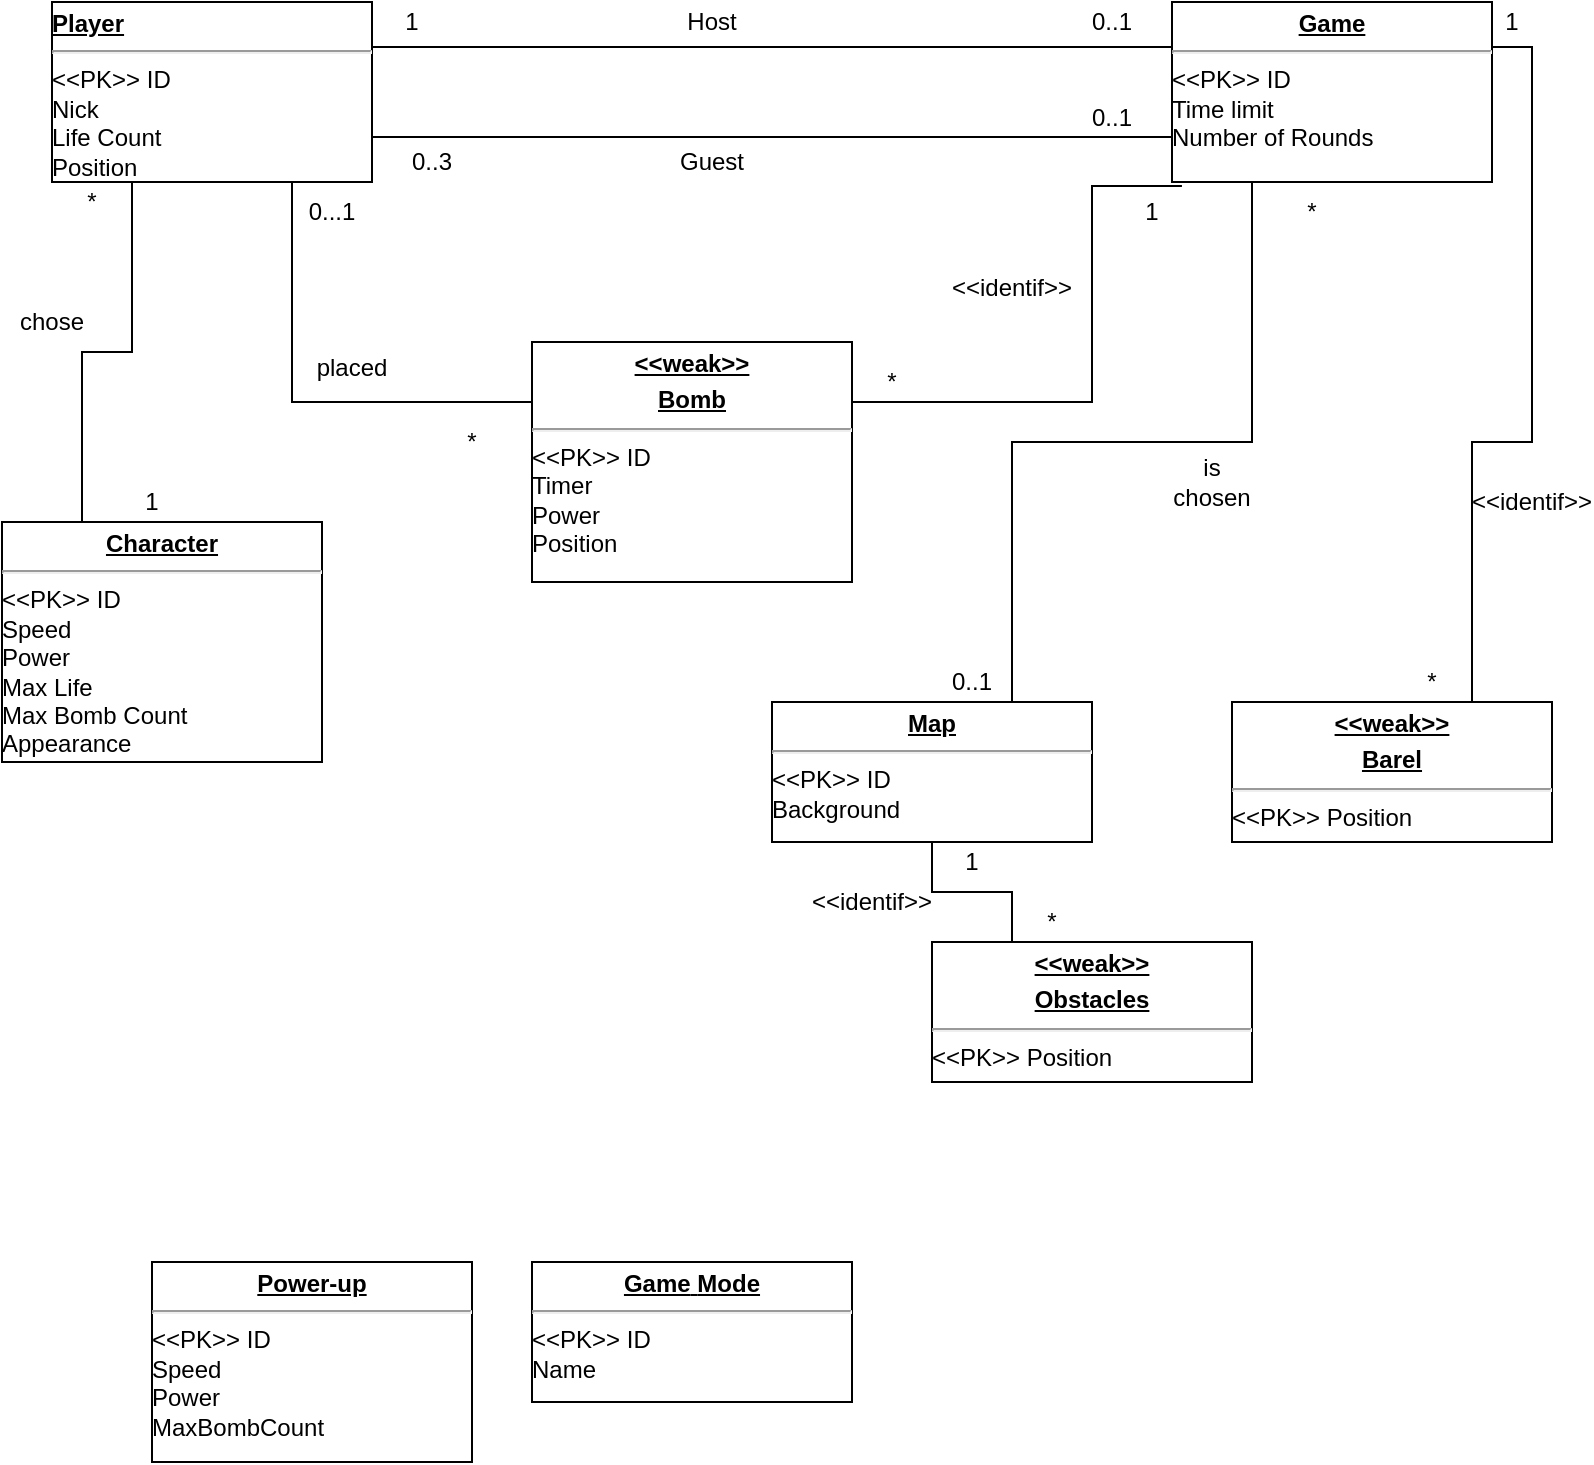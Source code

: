 <mxfile version="12.1.3" type="google" pages="2"><diagram name="Page-1" id="c4acf3e9-155e-7222-9cf6-157b1a14988f"><mxGraphModel dx="1102" dy="573" grid="1" gridSize="10" guides="1" tooltips="1" connect="1" arrows="1" fold="1" page="1" pageScale="1" pageWidth="850" pageHeight="1100" background="#ffffff" math="0" shadow="0"><root><mxCell id="0"/><mxCell id="1" parent="0"/><mxCell id="8VZVe6SUgMV_OjzlOPlY-38" style="edgeStyle=orthogonalEdgeStyle;rounded=0;orthogonalLoop=1;jettySize=auto;html=1;exitX=0.75;exitY=1;exitDx=0;exitDy=0;entryX=0;entryY=0.25;entryDx=0;entryDy=0;endArrow=none;endFill=0;" parent="1" source="8VZVe6SUgMV_OjzlOPlY-1" target="8VZVe6SUgMV_OjzlOPlY-30" edge="1"><mxGeometry relative="1" as="geometry"/></mxCell><mxCell id="8VZVe6SUgMV_OjzlOPlY-1" value="&lt;p style=&quot;margin: 4px 0px 0px ; text-decoration: underline&quot;&gt;&lt;b&gt;Player&lt;/b&gt;&lt;br&gt;&lt;/p&gt;&lt;hr&gt;&lt;div&gt;&amp;lt;&amp;lt;PK&amp;gt;&amp;gt; ID&lt;/div&gt;&lt;div&gt;Nick&lt;br&gt;&lt;/div&gt;&lt;div&gt;Life Count&lt;/div&gt;&lt;div&gt;Position&lt;br&gt;&lt;/div&gt;" style="verticalAlign=top;align=left;overflow=fill;fontSize=12;fontFamily=Helvetica;html=1;" parent="1" vertex="1"><mxGeometry x="40" y="40" width="160" height="90" as="geometry"/></mxCell><mxCell id="8VZVe6SUgMV_OjzlOPlY-2" value="&lt;p style=&quot;margin: 0px ; margin-top: 4px ; text-align: center ; text-decoration: underline&quot;&gt;&lt;b&gt;Game&lt;/b&gt;&lt;br&gt;&lt;/p&gt;&lt;hr&gt;&lt;div&gt;&amp;lt;&amp;lt;PK&amp;gt;&amp;gt; ID&lt;/div&gt;&lt;div&gt;Time limit&lt;/div&gt;&lt;div&gt;Number of Rounds&lt;br&gt;&lt;/div&gt;" style="verticalAlign=top;align=left;overflow=fill;fontSize=12;fontFamily=Helvetica;html=1;" parent="1" vertex="1"><mxGeometry x="600" y="40" width="160" height="90" as="geometry"/></mxCell><mxCell id="8VZVe6SUgMV_OjzlOPlY-5" style="edgeStyle=orthogonalEdgeStyle;rounded=0;orthogonalLoop=1;jettySize=auto;html=1;exitX=1;exitY=0.25;exitDx=0;exitDy=0;entryX=0;entryY=0.25;entryDx=0;entryDy=0;endArrow=none;endFill=0;" parent="1" source="8VZVe6SUgMV_OjzlOPlY-1" target="8VZVe6SUgMV_OjzlOPlY-2" edge="1"><mxGeometry relative="1" as="geometry"><mxPoint x="460" y="205" as="sourcePoint"/></mxGeometry></mxCell><mxCell id="8VZVe6SUgMV_OjzlOPlY-6" style="edgeStyle=orthogonalEdgeStyle;rounded=0;orthogonalLoop=1;jettySize=auto;html=1;exitX=1;exitY=0.75;exitDx=0;exitDy=0;entryX=0;entryY=0.75;entryDx=0;entryDy=0;endArrow=none;endFill=0;" parent="1" source="8VZVe6SUgMV_OjzlOPlY-1" target="8VZVe6SUgMV_OjzlOPlY-2" edge="1"><mxGeometry relative="1" as="geometry"><mxPoint x="460" y="255" as="sourcePoint"/><Array as="points"><mxPoint x="390" y="108"/><mxPoint x="390" y="108"/></Array></mxGeometry></mxCell><mxCell id="8VZVe6SUgMV_OjzlOPlY-11" value="Host" style="text;html=1;strokeColor=none;fillColor=none;align=center;verticalAlign=middle;whiteSpace=wrap;rounded=0;" parent="1" vertex="1"><mxGeometry x="350" y="40" width="40" height="20" as="geometry"/></mxCell><mxCell id="8VZVe6SUgMV_OjzlOPlY-12" value="Guest" style="text;html=1;strokeColor=none;fillColor=none;align=center;verticalAlign=middle;whiteSpace=wrap;rounded=0;" parent="1" vertex="1"><mxGeometry x="350" y="110" width="40" height="20" as="geometry"/></mxCell><mxCell id="8VZVe6SUgMV_OjzlOPlY-16" value="1" style="text;html=1;strokeColor=none;fillColor=none;align=center;verticalAlign=middle;whiteSpace=wrap;rounded=0;" parent="1" vertex="1"><mxGeometry x="200" y="40" width="40" height="20" as="geometry"/></mxCell><mxCell id="8VZVe6SUgMV_OjzlOPlY-17" value="0..3" style="text;html=1;strokeColor=none;fillColor=none;align=center;verticalAlign=middle;whiteSpace=wrap;rounded=0;" parent="1" vertex="1"><mxGeometry x="210" y="110" width="40" height="20" as="geometry"/></mxCell><mxCell id="8VZVe6SUgMV_OjzlOPlY-18" value="&lt;div&gt;0..1&lt;/div&gt;" style="text;html=1;strokeColor=none;fillColor=none;align=center;verticalAlign=middle;whiteSpace=wrap;rounded=0;" parent="1" vertex="1"><mxGeometry x="550" y="40" width="40" height="20" as="geometry"/></mxCell><mxCell id="8VZVe6SUgMV_OjzlOPlY-19" value="0..1" style="text;html=1;strokeColor=none;fillColor=none;align=center;verticalAlign=middle;whiteSpace=wrap;rounded=0;" parent="1" vertex="1"><mxGeometry x="550" y="87.5" width="40" height="20" as="geometry"/></mxCell><mxCell id="8VZVe6SUgMV_OjzlOPlY-20" value="&lt;p style=&quot;margin: 0px ; margin-top: 4px ; text-align: center ; text-decoration: underline&quot;&gt;&lt;b&gt;Game&lt;/b&gt; &lt;b&gt;Mode&lt;/b&gt;&lt;br&gt;&lt;/p&gt;&lt;hr&gt;&lt;div&gt;&amp;lt;&amp;lt;PK&amp;gt;&amp;gt; ID&lt;/div&gt;&lt;div&gt;Name&lt;br&gt;&lt;/div&gt;" style="verticalAlign=top;align=left;overflow=fill;fontSize=12;fontFamily=Helvetica;html=1;" parent="1" vertex="1"><mxGeometry x="280" y="670" width="160" height="70" as="geometry"/></mxCell><mxCell id="8VZVe6SUgMV_OjzlOPlY-22" style="edgeStyle=orthogonalEdgeStyle;rounded=0;orthogonalLoop=1;jettySize=auto;html=1;exitX=0.75;exitY=0;exitDx=0;exitDy=0;entryX=1;entryY=0.25;entryDx=0;entryDy=0;endArrow=none;endFill=0;" parent="1" source="8VZVe6SUgMV_OjzlOPlY-57" target="8VZVe6SUgMV_OjzlOPlY-2" edge="1"><mxGeometry relative="1" as="geometry"><mxPoint x="780" y="220" as="sourcePoint"/></mxGeometry></mxCell><mxCell id="8VZVe6SUgMV_OjzlOPlY-23" value="&amp;lt;&amp;lt;identif&amp;gt;&amp;gt;" style="text;html=1;strokeColor=none;fillColor=none;align=center;verticalAlign=middle;whiteSpace=wrap;rounded=0;" parent="1" vertex="1"><mxGeometry x="760" y="280" width="40" height="20" as="geometry"/></mxCell><mxCell id="8VZVe6SUgMV_OjzlOPlY-24" value="1" style="text;html=1;strokeColor=none;fillColor=none;align=center;verticalAlign=middle;whiteSpace=wrap;rounded=0;" parent="1" vertex="1"><mxGeometry x="750" y="40" width="40" height="20" as="geometry"/></mxCell><mxCell id="8VZVe6SUgMV_OjzlOPlY-25" value="*" style="text;html=1;strokeColor=none;fillColor=none;align=center;verticalAlign=middle;whiteSpace=wrap;rounded=0;" parent="1" vertex="1"><mxGeometry x="710" y="370" width="40" height="20" as="geometry"/></mxCell><mxCell id="8VZVe6SUgMV_OjzlOPlY-34" style="edgeStyle=orthogonalEdgeStyle;rounded=0;orthogonalLoop=1;jettySize=auto;html=1;exitX=1;exitY=0.25;exitDx=0;exitDy=0;entryX=0.031;entryY=1.022;entryDx=0;entryDy=0;entryPerimeter=0;endArrow=none;endFill=0;" parent="1" source="8VZVe6SUgMV_OjzlOPlY-30" target="8VZVe6SUgMV_OjzlOPlY-2" edge="1"><mxGeometry relative="1" as="geometry"><Array as="points"><mxPoint x="560" y="240"/><mxPoint x="560" y="132"/></Array></mxGeometry></mxCell><mxCell id="8VZVe6SUgMV_OjzlOPlY-30" value="&lt;p style=&quot;margin: 0px ; margin-top: 4px ; text-align: center ; text-decoration: underline&quot;&gt;&lt;b&gt;&amp;lt;&amp;lt;weak&amp;gt;&amp;gt;&lt;/b&gt;&lt;/p&gt;&lt;p style=&quot;margin: 0px ; margin-top: 4px ; text-align: center ; text-decoration: underline&quot;&gt;&lt;b&gt;Bomb&lt;/b&gt;&lt;/p&gt;&lt;hr&gt;&lt;div&gt;&amp;lt;&amp;lt;PK&amp;gt;&amp;gt; ID&lt;/div&gt;&lt;div&gt;Timer&lt;/div&gt;&lt;div&gt;Power&lt;/div&gt;&lt;div&gt;Position&lt;br&gt;&lt;/div&gt;" style="verticalAlign=top;align=left;overflow=fill;fontSize=12;fontFamily=Helvetica;html=1;" parent="1" vertex="1"><mxGeometry x="280" y="210" width="160" height="120" as="geometry"/></mxCell><mxCell id="8VZVe6SUgMV_OjzlOPlY-35" value="1" style="text;html=1;strokeColor=none;fillColor=none;align=center;verticalAlign=middle;whiteSpace=wrap;rounded=0;" parent="1" vertex="1"><mxGeometry x="570" y="135" width="40" height="20" as="geometry"/></mxCell><mxCell id="8VZVe6SUgMV_OjzlOPlY-36" value="*" style="text;html=1;strokeColor=none;fillColor=none;align=center;verticalAlign=middle;whiteSpace=wrap;rounded=0;" parent="1" vertex="1"><mxGeometry x="440" y="220" width="40" height="20" as="geometry"/></mxCell><mxCell id="8VZVe6SUgMV_OjzlOPlY-37" value="&amp;lt;&amp;lt;identif&amp;gt;&amp;gt;" style="text;html=1;strokeColor=none;fillColor=none;align=center;verticalAlign=middle;whiteSpace=wrap;rounded=0;" parent="1" vertex="1"><mxGeometry x="500" y="172.5" width="40" height="20" as="geometry"/></mxCell><mxCell id="8VZVe6SUgMV_OjzlOPlY-41" value="placed" style="text;html=1;strokeColor=none;fillColor=none;align=center;verticalAlign=middle;whiteSpace=wrap;rounded=0;" parent="1" vertex="1"><mxGeometry x="170" y="213" width="40" height="20" as="geometry"/></mxCell><mxCell id="8VZVe6SUgMV_OjzlOPlY-42" value="*" style="text;html=1;strokeColor=none;fillColor=none;align=center;verticalAlign=middle;whiteSpace=wrap;rounded=0;" parent="1" vertex="1"><mxGeometry x="230" y="250" width="40" height="20" as="geometry"/></mxCell><mxCell id="8VZVe6SUgMV_OjzlOPlY-43" value="0...1" style="text;html=1;strokeColor=none;fillColor=none;align=center;verticalAlign=middle;whiteSpace=wrap;rounded=0;" parent="1" vertex="1"><mxGeometry x="160" y="135" width="40" height="20" as="geometry"/></mxCell><mxCell id="8VZVe6SUgMV_OjzlOPlY-47" style="edgeStyle=orthogonalEdgeStyle;rounded=0;orthogonalLoop=1;jettySize=auto;html=1;exitX=0.25;exitY=0;exitDx=0;exitDy=0;entryX=0.25;entryY=1;entryDx=0;entryDy=0;endArrow=none;endFill=0;" parent="1" source="8VZVe6SUgMV_OjzlOPlY-45" target="8VZVe6SUgMV_OjzlOPlY-1" edge="1"><mxGeometry relative="1" as="geometry"/></mxCell><mxCell id="8VZVe6SUgMV_OjzlOPlY-45" value="&lt;p style=&quot;margin: 0px ; margin-top: 4px ; text-align: center ; text-decoration: underline&quot;&gt;&lt;b&gt;Character&lt;/b&gt;&lt;br&gt;&lt;/p&gt;&lt;hr&gt;&lt;div&gt;&amp;lt;&amp;lt;PK&amp;gt;&amp;gt; ID&lt;/div&gt;&lt;div&gt;Speed&lt;/div&gt;&lt;div&gt;Power&lt;/div&gt;&lt;div&gt;Max Life&lt;/div&gt;&lt;div&gt;Max Bomb Count&lt;/div&gt;&lt;div&gt;Appearance&lt;br&gt;&lt;/div&gt;" style="verticalAlign=top;align=left;overflow=fill;fontSize=12;fontFamily=Helvetica;html=1;" parent="1" vertex="1"><mxGeometry x="15" y="300" width="160" height="120" as="geometry"/></mxCell><mxCell id="8VZVe6SUgMV_OjzlOPlY-46" value="*" style="text;html=1;strokeColor=none;fillColor=none;align=center;verticalAlign=middle;whiteSpace=wrap;rounded=0;" parent="1" vertex="1"><mxGeometry x="40" y="130" width="40" height="20" as="geometry"/></mxCell><mxCell id="8VZVe6SUgMV_OjzlOPlY-48" value="1" style="text;html=1;strokeColor=none;fillColor=none;align=center;verticalAlign=middle;whiteSpace=wrap;rounded=0;" parent="1" vertex="1"><mxGeometry x="70" y="280" width="40" height="20" as="geometry"/></mxCell><mxCell id="8VZVe6SUgMV_OjzlOPlY-49" value="chose" style="text;html=1;strokeColor=none;fillColor=none;align=center;verticalAlign=middle;whiteSpace=wrap;rounded=0;" parent="1" vertex="1"><mxGeometry x="20" y="190" width="40" height="20" as="geometry"/></mxCell><mxCell id="8VZVe6SUgMV_OjzlOPlY-50" value="&lt;p style=&quot;margin: 0px ; margin-top: 4px ; text-align: center ; text-decoration: underline&quot;&gt;&lt;b&gt;Power-up&lt;/b&gt;&lt;br&gt;&lt;/p&gt;&lt;hr&gt;&lt;div&gt;&amp;lt;&amp;lt;PK&amp;gt;&amp;gt; ID&lt;/div&gt;&lt;div&gt;Speed&lt;/div&gt;&lt;div&gt;Power&lt;/div&gt;&lt;div&gt;MaxBombCount&lt;br&gt;&lt;/div&gt;" style="verticalAlign=top;align=left;overflow=fill;fontSize=12;fontFamily=Helvetica;html=1;" parent="1" vertex="1"><mxGeometry x="90" y="670" width="160" height="100" as="geometry"/></mxCell><mxCell id="8VZVe6SUgMV_OjzlOPlY-58" style="edgeStyle=orthogonalEdgeStyle;rounded=0;orthogonalLoop=1;jettySize=auto;html=1;exitX=0.75;exitY=0;exitDx=0;exitDy=0;entryX=0.25;entryY=1;entryDx=0;entryDy=0;endArrow=none;endFill=0;" parent="1" source="8VZVe6SUgMV_OjzlOPlY-56" target="8VZVe6SUgMV_OjzlOPlY-2" edge="1"><mxGeometry relative="1" as="geometry"><mxPoint x="660" y="255" as="targetPoint"/></mxGeometry></mxCell><mxCell id="8VZVe6SUgMV_OjzlOPlY-56" value="&lt;p style=&quot;margin: 0px ; margin-top: 4px ; text-align: center ; text-decoration: underline&quot;&gt;&lt;b&gt;Map&lt;/b&gt;&lt;br&gt;&lt;/p&gt;&lt;hr&gt;&lt;div&gt;&amp;lt;&amp;lt;PK&amp;gt;&amp;gt; ID&lt;/div&gt;&lt;div&gt;Background&lt;/div&gt;" style="verticalAlign=top;align=left;overflow=fill;fontSize=12;fontFamily=Helvetica;html=1;" parent="1" vertex="1"><mxGeometry x="400" y="390" width="160" height="70" as="geometry"/></mxCell><mxCell id="8VZVe6SUgMV_OjzlOPlY-57" value="&lt;p style=&quot;margin: 0px ; margin-top: 4px ; text-align: center ; text-decoration: underline&quot;&gt;&lt;b&gt;&amp;lt;&amp;lt;weak&amp;gt;&amp;gt;&lt;/b&gt;&lt;/p&gt;&lt;p style=&quot;margin: 0px ; margin-top: 4px ; text-align: center ; text-decoration: underline&quot;&gt;&lt;b&gt;Barel&lt;/b&gt;&lt;br&gt;&lt;/p&gt;&lt;hr&gt;&lt;div&gt;&amp;lt;&amp;lt;PK&amp;gt;&amp;gt; Position&lt;br&gt;&lt;/div&gt;" style="verticalAlign=top;align=left;overflow=fill;fontSize=12;fontFamily=Helvetica;html=1;" parent="1" vertex="1"><mxGeometry x="630" y="390" width="160" height="70" as="geometry"/></mxCell><mxCell id="8VZVe6SUgMV_OjzlOPlY-59" value="0..1" style="text;html=1;strokeColor=none;fillColor=none;align=center;verticalAlign=middle;whiteSpace=wrap;rounded=0;" parent="1" vertex="1"><mxGeometry x="480" y="370" width="40" height="20" as="geometry"/></mxCell><mxCell id="8VZVe6SUgMV_OjzlOPlY-61" value="is chosen" style="text;html=1;strokeColor=none;fillColor=none;align=center;verticalAlign=middle;whiteSpace=wrap;rounded=0;" parent="1" vertex="1"><mxGeometry x="600" y="270" width="40" height="20" as="geometry"/></mxCell><mxCell id="8VZVe6SUgMV_OjzlOPlY-62" value="*" style="text;html=1;strokeColor=none;fillColor=none;align=center;verticalAlign=middle;whiteSpace=wrap;rounded=0;" parent="1" vertex="1"><mxGeometry x="650" y="135" width="40" height="20" as="geometry"/></mxCell><mxCell id="8VZVe6SUgMV_OjzlOPlY-65" style="edgeStyle=orthogonalEdgeStyle;rounded=0;orthogonalLoop=1;jettySize=auto;html=1;exitX=0.25;exitY=0;exitDx=0;exitDy=0;entryX=0.5;entryY=1;entryDx=0;entryDy=0;endArrow=none;endFill=0;" parent="1" source="8VZVe6SUgMV_OjzlOPlY-64" target="8VZVe6SUgMV_OjzlOPlY-56" edge="1"><mxGeometry relative="1" as="geometry"/></mxCell><mxCell id="8VZVe6SUgMV_OjzlOPlY-64" value="&lt;p style=&quot;margin: 0px ; margin-top: 4px ; text-align: center ; text-decoration: underline&quot;&gt;&lt;b&gt;&amp;lt;&amp;lt;weak&amp;gt;&amp;gt;&lt;/b&gt;&lt;/p&gt;&lt;p style=&quot;margin: 0px ; margin-top: 4px ; text-align: center ; text-decoration: underline&quot;&gt;&lt;b&gt;Obstacles&lt;/b&gt;&lt;br&gt;&lt;/p&gt;&lt;hr&gt;&lt;div&gt;&amp;lt;&amp;lt;PK&amp;gt;&amp;gt; Position&lt;br&gt;&lt;/div&gt;" style="verticalAlign=top;align=left;overflow=fill;fontSize=12;fontFamily=Helvetica;html=1;" parent="1" vertex="1"><mxGeometry x="480" y="510" width="160" height="70" as="geometry"/></mxCell><mxCell id="8VZVe6SUgMV_OjzlOPlY-66" value="&lt;div&gt;&amp;lt;&amp;lt;identif&amp;gt;&amp;gt;&lt;/div&gt;" style="text;html=1;strokeColor=none;fillColor=none;align=center;verticalAlign=middle;whiteSpace=wrap;rounded=0;" parent="1" vertex="1"><mxGeometry x="430" y="480" width="40" height="20" as="geometry"/></mxCell><mxCell id="8VZVe6SUgMV_OjzlOPlY-67" value="1" style="text;html=1;strokeColor=none;fillColor=none;align=center;verticalAlign=middle;whiteSpace=wrap;rounded=0;" parent="1" vertex="1"><mxGeometry x="480" y="460" width="40" height="20" as="geometry"/></mxCell><mxCell id="8VZVe6SUgMV_OjzlOPlY-68" value="*" style="text;html=1;strokeColor=none;fillColor=none;align=center;verticalAlign=middle;whiteSpace=wrap;rounded=0;" parent="1" vertex="1"><mxGeometry x="520" y="490" width="40" height="20" as="geometry"/></mxCell></root></mxGraphModel></diagram><diagram id="A7VmpXIA73BmdoiMtC_t" name="Michal-do TZ"><mxGraphModel dx="1342" dy="573" grid="1" gridSize="10" guides="1" tooltips="1" connect="1" arrows="1" fold="1" page="1" pageScale="1" pageWidth="850" pageHeight="1100" math="0" shadow="0"><root><mxCell id="l1_UoE_jFBz8urhhyHro-0"/><mxCell id="l1_UoE_jFBz8urhhyHro-1" parent="l1_UoE_jFBz8urhhyHro-0"/><mxCell id="Lyeikeec0RyK4uX-3_sj-0" style="edgeStyle=orthogonalEdgeStyle;rounded=0;orthogonalLoop=1;jettySize=auto;html=1;exitX=0.75;exitY=1;exitDx=0;exitDy=0;entryX=0;entryY=0.25;entryDx=0;entryDy=0;endArrow=none;endFill=0;" edge="1" parent="l1_UoE_jFBz8urhhyHro-1" source="Lyeikeec0RyK4uX-3_sj-1" target="Lyeikeec0RyK4uX-3_sj-16"><mxGeometry relative="1" as="geometry"/></mxCell><mxCell id="Lyeikeec0RyK4uX-3_sj-1" value="&lt;p style=&quot;margin: 4px 0px 0px ; text-decoration: underline&quot;&gt;&lt;b&gt;Player&lt;/b&gt;&lt;br&gt;&lt;/p&gt;&lt;hr&gt;&lt;div&gt;&amp;lt;&amp;lt;PK&amp;gt;&amp;gt; ID&lt;/div&gt;&lt;div&gt;Nick&lt;br&gt;&lt;/div&gt;&lt;div&gt;Life Count&lt;/div&gt;&lt;div&gt;Position&lt;br&gt;&lt;/div&gt;" style="verticalAlign=top;align=left;overflow=fill;fontSize=12;fontFamily=Helvetica;html=1;" vertex="1" parent="l1_UoE_jFBz8urhhyHro-1"><mxGeometry x="40" y="40" width="160" height="90" as="geometry"/></mxCell><mxCell id="Lyeikeec0RyK4uX-3_sj-2" value="&lt;p style=&quot;margin: 0px ; margin-top: 4px ; text-align: center ; text-decoration: underline&quot;&gt;&lt;b&gt;Game&lt;/b&gt;&lt;br&gt;&lt;/p&gt;&lt;hr&gt;&lt;div&gt;&amp;lt;&amp;lt;PK&amp;gt;&amp;gt; ID&lt;/div&gt;&lt;div&gt;Time limit&lt;/div&gt;&lt;div&gt;Number of Rounds&lt;br&gt;&lt;/div&gt;" style="verticalAlign=top;align=left;overflow=fill;fontSize=12;fontFamily=Helvetica;html=1;" vertex="1" parent="l1_UoE_jFBz8urhhyHro-1"><mxGeometry x="600" y="40" width="160" height="90" as="geometry"/></mxCell><mxCell id="Lyeikeec0RyK4uX-3_sj-3" style="edgeStyle=orthogonalEdgeStyle;rounded=0;orthogonalLoop=1;jettySize=auto;html=1;exitX=1;exitY=0.25;exitDx=0;exitDy=0;entryX=0;entryY=0.25;entryDx=0;entryDy=0;endArrow=none;endFill=0;" edge="1" parent="l1_UoE_jFBz8urhhyHro-1" source="Lyeikeec0RyK4uX-3_sj-1" target="Lyeikeec0RyK4uX-3_sj-2"><mxGeometry relative="1" as="geometry"><mxPoint x="460" y="205" as="sourcePoint"/></mxGeometry></mxCell><mxCell id="Lyeikeec0RyK4uX-3_sj-4" style="edgeStyle=orthogonalEdgeStyle;rounded=0;orthogonalLoop=1;jettySize=auto;html=1;exitX=1;exitY=0.75;exitDx=0;exitDy=0;entryX=0;entryY=0.75;entryDx=0;entryDy=0;endArrow=none;endFill=0;" edge="1" parent="l1_UoE_jFBz8urhhyHro-1" source="Lyeikeec0RyK4uX-3_sj-1" target="Lyeikeec0RyK4uX-3_sj-2"><mxGeometry relative="1" as="geometry"><mxPoint x="460" y="255" as="sourcePoint"/><Array as="points"><mxPoint x="390" y="108"/><mxPoint x="390" y="108"/></Array></mxGeometry></mxCell><mxCell id="Lyeikeec0RyK4uX-3_sj-5" value="Host" style="text;html=1;strokeColor=none;fillColor=none;align=center;verticalAlign=middle;whiteSpace=wrap;rounded=0;" vertex="1" parent="l1_UoE_jFBz8urhhyHro-1"><mxGeometry x="350" y="40" width="40" height="20" as="geometry"/></mxCell><mxCell id="Lyeikeec0RyK4uX-3_sj-6" value="Guest" style="text;html=1;strokeColor=none;fillColor=none;align=center;verticalAlign=middle;whiteSpace=wrap;rounded=0;" vertex="1" parent="l1_UoE_jFBz8urhhyHro-1"><mxGeometry x="350" y="110" width="40" height="20" as="geometry"/></mxCell><mxCell id="Lyeikeec0RyK4uX-3_sj-7" value="1" style="text;html=1;strokeColor=none;fillColor=none;align=center;verticalAlign=middle;whiteSpace=wrap;rounded=0;" vertex="1" parent="l1_UoE_jFBz8urhhyHro-1"><mxGeometry x="200" y="40" width="40" height="20" as="geometry"/></mxCell><mxCell id="Lyeikeec0RyK4uX-3_sj-8" value="0..3" style="text;html=1;strokeColor=none;fillColor=none;align=center;verticalAlign=middle;whiteSpace=wrap;rounded=0;" vertex="1" parent="l1_UoE_jFBz8urhhyHro-1"><mxGeometry x="210" y="110" width="40" height="20" as="geometry"/></mxCell><mxCell id="Lyeikeec0RyK4uX-3_sj-9" value="&lt;div&gt;0..1&lt;/div&gt;" style="text;html=1;strokeColor=none;fillColor=none;align=center;verticalAlign=middle;whiteSpace=wrap;rounded=0;" vertex="1" parent="l1_UoE_jFBz8urhhyHro-1"><mxGeometry x="550" y="40" width="40" height="20" as="geometry"/></mxCell><mxCell id="Lyeikeec0RyK4uX-3_sj-10" value="0..1" style="text;html=1;strokeColor=none;fillColor=none;align=center;verticalAlign=middle;whiteSpace=wrap;rounded=0;" vertex="1" parent="l1_UoE_jFBz8urhhyHro-1"><mxGeometry x="550" y="87.5" width="40" height="20" as="geometry"/></mxCell><mxCell id="Lyeikeec0RyK4uX-3_sj-15" style="edgeStyle=orthogonalEdgeStyle;rounded=0;orthogonalLoop=1;jettySize=auto;html=1;exitX=1;exitY=0.25;exitDx=0;exitDy=0;entryX=0.031;entryY=1.022;entryDx=0;entryDy=0;entryPerimeter=0;endArrow=none;endFill=0;" edge="1" parent="l1_UoE_jFBz8urhhyHro-1" source="Lyeikeec0RyK4uX-3_sj-16" target="Lyeikeec0RyK4uX-3_sj-2"><mxGeometry relative="1" as="geometry"><Array as="points"><mxPoint x="560" y="240"/><mxPoint x="560" y="132"/></Array></mxGeometry></mxCell><mxCell id="Lyeikeec0RyK4uX-3_sj-16" value="&lt;p style=&quot;margin: 0px ; margin-top: 4px ; text-align: center ; text-decoration: underline&quot;&gt;&lt;b&gt;Bomb&lt;/b&gt;&lt;/p&gt;&lt;hr&gt;&lt;div&gt;&amp;lt;&amp;lt;PK&amp;gt;&amp;gt; ID&lt;/div&gt;&lt;div&gt;Timer&lt;/div&gt;&lt;div&gt;Power&lt;/div&gt;&lt;div&gt;Position&lt;br&gt;&lt;/div&gt;" style="verticalAlign=top;align=left;overflow=fill;fontSize=12;fontFamily=Helvetica;html=1;" vertex="1" parent="l1_UoE_jFBz8urhhyHro-1"><mxGeometry x="280" y="210" width="160" height="100" as="geometry"/></mxCell><mxCell id="Lyeikeec0RyK4uX-3_sj-17" value="1" style="text;html=1;strokeColor=none;fillColor=none;align=center;verticalAlign=middle;whiteSpace=wrap;rounded=0;" vertex="1" parent="l1_UoE_jFBz8urhhyHro-1"><mxGeometry x="570" y="135" width="40" height="20" as="geometry"/></mxCell><mxCell id="Lyeikeec0RyK4uX-3_sj-18" value="*" style="text;html=1;strokeColor=none;fillColor=none;align=center;verticalAlign=middle;whiteSpace=wrap;rounded=0;" vertex="1" parent="l1_UoE_jFBz8urhhyHro-1"><mxGeometry x="440" y="220" width="40" height="20" as="geometry"/></mxCell><mxCell id="Lyeikeec0RyK4uX-3_sj-19" value="is placed in" style="text;html=1;strokeColor=none;fillColor=none;align=center;verticalAlign=middle;whiteSpace=wrap;rounded=0;" vertex="1" parent="l1_UoE_jFBz8urhhyHro-1"><mxGeometry x="500" y="172.5" width="40" height="20" as="geometry"/></mxCell><mxCell id="Lyeikeec0RyK4uX-3_sj-20" value="placed" style="text;html=1;strokeColor=none;fillColor=none;align=center;verticalAlign=middle;whiteSpace=wrap;rounded=0;" vertex="1" parent="l1_UoE_jFBz8urhhyHro-1"><mxGeometry x="170" y="213" width="40" height="20" as="geometry"/></mxCell><mxCell id="Lyeikeec0RyK4uX-3_sj-21" value="*" style="text;html=1;strokeColor=none;fillColor=none;align=center;verticalAlign=middle;whiteSpace=wrap;rounded=0;" vertex="1" parent="l1_UoE_jFBz8urhhyHro-1"><mxGeometry x="230" y="250" width="40" height="20" as="geometry"/></mxCell><mxCell id="Lyeikeec0RyK4uX-3_sj-22" value="0...1" style="text;html=1;strokeColor=none;fillColor=none;align=center;verticalAlign=middle;whiteSpace=wrap;rounded=0;" vertex="1" parent="l1_UoE_jFBz8urhhyHro-1"><mxGeometry x="160" y="135" width="40" height="20" as="geometry"/></mxCell><mxCell id="Lyeikeec0RyK4uX-3_sj-23" style="edgeStyle=orthogonalEdgeStyle;rounded=0;orthogonalLoop=1;jettySize=auto;html=1;exitX=0.25;exitY=0;exitDx=0;exitDy=0;entryX=0.25;entryY=1;entryDx=0;entryDy=0;endArrow=none;endFill=0;" edge="1" parent="l1_UoE_jFBz8urhhyHro-1" source="Lyeikeec0RyK4uX-3_sj-24" target="Lyeikeec0RyK4uX-3_sj-1"><mxGeometry relative="1" as="geometry"/></mxCell><mxCell id="Lyeikeec0RyK4uX-3_sj-24" value="&lt;p style=&quot;margin: 0px ; margin-top: 4px ; text-align: center ; text-decoration: underline&quot;&gt;&lt;b&gt;Character&lt;/b&gt;&lt;br&gt;&lt;/p&gt;&lt;hr&gt;&lt;div&gt;&amp;lt;&amp;lt;PK&amp;gt;&amp;gt; ID&lt;/div&gt;&lt;div&gt;Speed&lt;/div&gt;&lt;div&gt;Power&lt;/div&gt;&lt;div&gt;Max Life&lt;/div&gt;&lt;div&gt;Max Bomb Count&lt;/div&gt;&lt;div&gt;Appearance&lt;br&gt;&lt;/div&gt;" style="verticalAlign=top;align=left;overflow=fill;fontSize=12;fontFamily=Helvetica;html=1;" vertex="1" parent="l1_UoE_jFBz8urhhyHro-1"><mxGeometry x="15" y="300" width="160" height="120" as="geometry"/></mxCell><mxCell id="Lyeikeec0RyK4uX-3_sj-25" value="*" style="text;html=1;strokeColor=none;fillColor=none;align=center;verticalAlign=middle;whiteSpace=wrap;rounded=0;" vertex="1" parent="l1_UoE_jFBz8urhhyHro-1"><mxGeometry x="40" y="130" width="40" height="20" as="geometry"/></mxCell><mxCell id="Lyeikeec0RyK4uX-3_sj-26" value="1" style="text;html=1;strokeColor=none;fillColor=none;align=center;verticalAlign=middle;whiteSpace=wrap;rounded=0;" vertex="1" parent="l1_UoE_jFBz8urhhyHro-1"><mxGeometry x="70" y="280" width="40" height="20" as="geometry"/></mxCell><mxCell id="Lyeikeec0RyK4uX-3_sj-27" value="chose" style="text;html=1;strokeColor=none;fillColor=none;align=center;verticalAlign=middle;whiteSpace=wrap;rounded=0;" vertex="1" parent="l1_UoE_jFBz8urhhyHro-1"><mxGeometry x="20" y="190" width="40" height="20" as="geometry"/></mxCell><mxCell id="Lyeikeec0RyK4uX-3_sj-28" style="edgeStyle=orthogonalEdgeStyle;rounded=0;orthogonalLoop=1;jettySize=auto;html=1;exitX=0.75;exitY=0;exitDx=0;exitDy=0;entryX=0.25;entryY=1;entryDx=0;entryDy=0;endArrow=none;endFill=0;" edge="1" parent="l1_UoE_jFBz8urhhyHro-1" source="Lyeikeec0RyK4uX-3_sj-29" target="Lyeikeec0RyK4uX-3_sj-2"><mxGeometry relative="1" as="geometry"><mxPoint x="660" y="255" as="targetPoint"/></mxGeometry></mxCell><mxCell id="Lyeikeec0RyK4uX-3_sj-29" value="&lt;p style=&quot;margin: 0px ; margin-top: 4px ; text-align: center ; text-decoration: underline&quot;&gt;&lt;b&gt;Map&lt;/b&gt;&lt;br&gt;&lt;/p&gt;&lt;hr&gt;&lt;div&gt;&amp;lt;&amp;lt;PK&amp;gt;&amp;gt; ID&lt;/div&gt;&lt;div&gt;Background&lt;/div&gt;" style="verticalAlign=top;align=left;overflow=fill;fontSize=12;fontFamily=Helvetica;html=1;" vertex="1" parent="l1_UoE_jFBz8urhhyHro-1"><mxGeometry x="640" y="370" width="160" height="70" as="geometry"/></mxCell><mxCell id="Lyeikeec0RyK4uX-3_sj-31" value="0..1" style="text;html=1;strokeColor=none;fillColor=none;align=center;verticalAlign=middle;whiteSpace=wrap;rounded=0;" vertex="1" parent="l1_UoE_jFBz8urhhyHro-1"><mxGeometry x="720" y="350" width="40" height="20" as="geometry"/></mxCell><mxCell id="Lyeikeec0RyK4uX-3_sj-32" value="is chosen" style="text;html=1;strokeColor=none;fillColor=none;align=center;verticalAlign=middle;whiteSpace=wrap;rounded=0;" vertex="1" parent="l1_UoE_jFBz8urhhyHro-1"><mxGeometry x="650" y="213" width="40" height="20" as="geometry"/></mxCell><mxCell id="Lyeikeec0RyK4uX-3_sj-33" value="*" style="text;html=1;strokeColor=none;fillColor=none;align=center;verticalAlign=middle;whiteSpace=wrap;rounded=0;" vertex="1" parent="l1_UoE_jFBz8urhhyHro-1"><mxGeometry x="650" y="135" width="40" height="20" as="geometry"/></mxCell></root></mxGraphModel></diagram></mxfile>